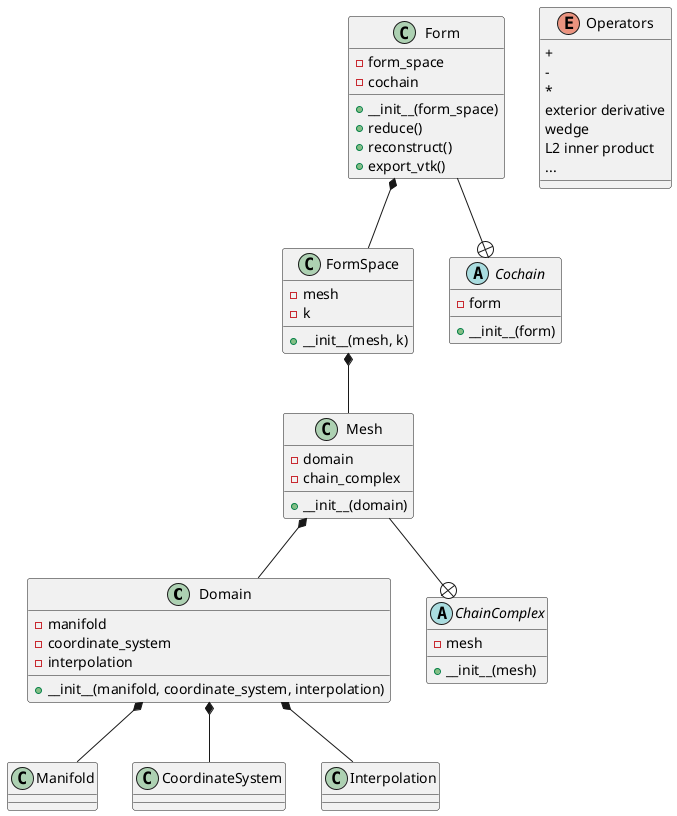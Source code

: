 @startuml

Domain *-- Manifold
Domain *-- CoordinateSystem
Mesh *-- Domain
Mesh --+ ChainComplex

FormSpace *-- Mesh

Form *-- FormSpace

enum Operators {
+
-
*
exterior derivative
wedge
L2 inner product
...
}

class Manifold {
}

class Domain {
- manifold
- coordinate_system
- interpolation
+ __init__(manifold, coordinate_system, interpolation)
}

Domain *-- Interpolation

class Interpolation {
}

class CoordinateSystem {
}

class Mesh {
- domain
- chain_complex
+ __init__(domain)
}

abstract ChainComplex {
- mesh
+ __init__(mesh)
}

class FormSpace {
- mesh
- k
+ __init__(mesh, k)
}

class Form {
- form_space
- cochain
+ __init__(form_space)
+ reduce()
+ reconstruct()
+ export_vtk()
}

Form --+ Cochain
abstract Cochain {
- form
+ __init__(form)
}

@enduml